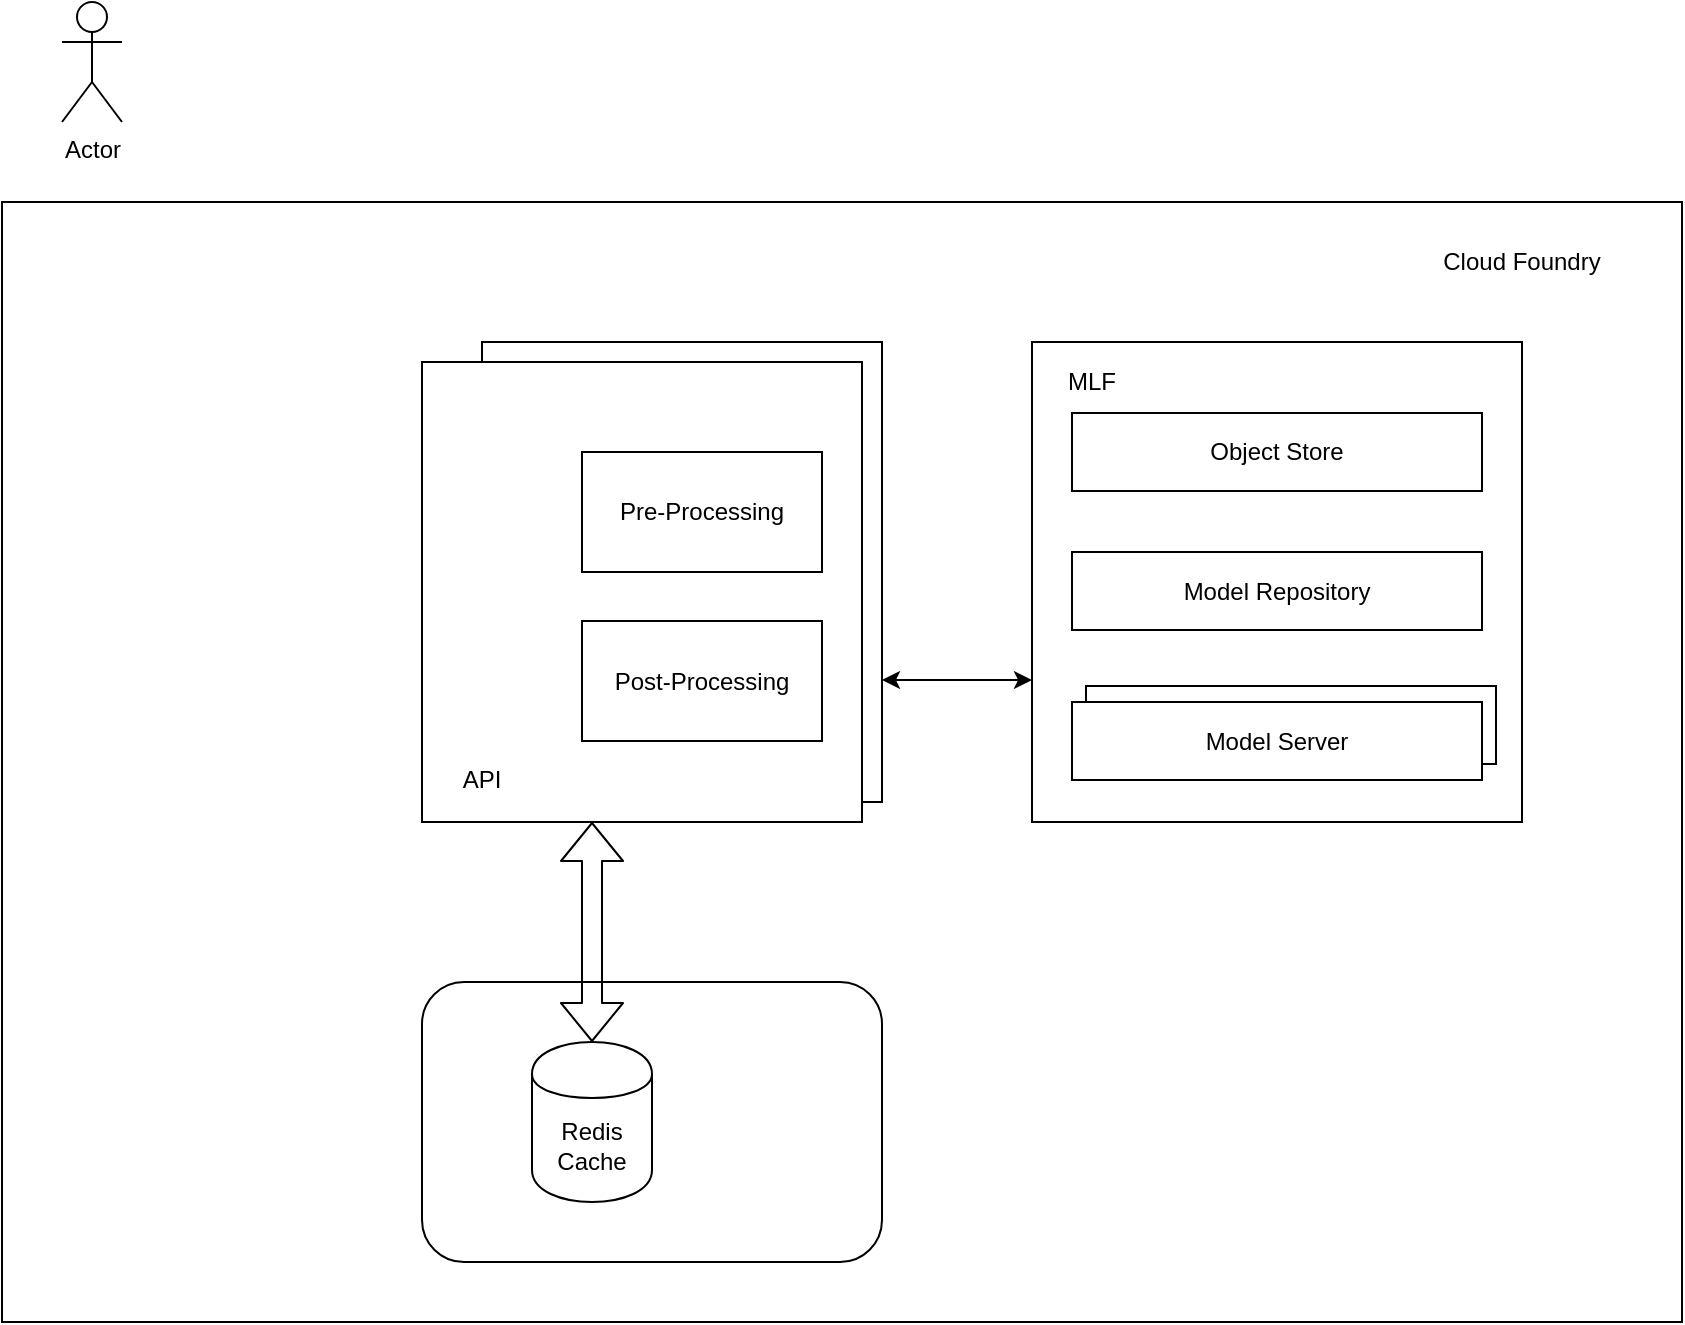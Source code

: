 <mxfile version="10.9.5" type="github"><diagram name="Page-1" id="929967ad-93f9-6ef4-fab6-5d389245f69c"><mxGraphModel dx="1186" dy="646" grid="1" gridSize="10" guides="1" tooltips="1" connect="1" arrows="1" fold="1" page="1" pageScale="1.5" pageWidth="1169" pageHeight="826" background="none" math="0" shadow="0"><root><mxCell id="0" style=";html=1;"/><mxCell id="1" style=";html=1;" parent="0"/><mxCell id="ygDPC_6SnGpxwCGqwaw9-22" value="" style="rounded=0;whiteSpace=wrap;html=1;" vertex="1" parent="1"><mxGeometry x="80" y="360" width="840" height="560" as="geometry"/></mxCell><mxCell id="ygDPC_6SnGpxwCGqwaw9-5" value="" style="rounded=0;whiteSpace=wrap;html=1;" vertex="1" parent="1"><mxGeometry x="595" y="430" width="245" height="240" as="geometry"/></mxCell><mxCell id="ygDPC_6SnGpxwCGqwaw9-20" value="Model Server" style="rounded=0;whiteSpace=wrap;html=1;" vertex="1" parent="1"><mxGeometry x="622" y="602" width="205" height="39" as="geometry"/></mxCell><mxCell id="ygDPC_6SnGpxwCGqwaw9-17" value="" style="rounded=1;whiteSpace=wrap;html=1;" vertex="1" parent="1"><mxGeometry x="290" y="750" width="230" height="140" as="geometry"/></mxCell><mxCell id="ygDPC_6SnGpxwCGqwaw9-2" value="" style="rounded=0;whiteSpace=wrap;html=1;" vertex="1" parent="1"><mxGeometry x="320" y="430" width="200" height="230" as="geometry"/></mxCell><mxCell id="ygDPC_6SnGpxwCGqwaw9-3" value="" style="rounded=0;whiteSpace=wrap;html=1;" vertex="1" parent="1"><mxGeometry x="290" y="440" width="220" height="230" as="geometry"/></mxCell><mxCell id="ygDPC_6SnGpxwCGqwaw9-4" value="API" style="text;html=1;strokeColor=none;fillColor=none;align=center;verticalAlign=middle;whiteSpace=wrap;rounded=0;" vertex="1" parent="1"><mxGeometry x="300" y="639" width="40" height="20" as="geometry"/></mxCell><mxCell id="ygDPC_6SnGpxwCGqwaw9-6" value="MLF" style="text;html=1;strokeColor=none;fillColor=none;align=center;verticalAlign=middle;whiteSpace=wrap;rounded=0;" vertex="1" parent="1"><mxGeometry x="605" y="440" width="40" height="20" as="geometry"/></mxCell><mxCell id="ygDPC_6SnGpxwCGqwaw9-7" value="Model Server" style="rounded=0;whiteSpace=wrap;html=1;" vertex="1" parent="1"><mxGeometry x="615" y="610" width="205" height="39" as="geometry"/></mxCell><mxCell id="ygDPC_6SnGpxwCGqwaw9-8" value="Model Repository" style="rounded=0;whiteSpace=wrap;html=1;" vertex="1" parent="1"><mxGeometry x="615" y="535" width="205" height="39" as="geometry"/></mxCell><mxCell id="ygDPC_6SnGpxwCGqwaw9-9" value="Redis Cache" style="shape=cylinder;whiteSpace=wrap;html=1;boundedLbl=1;backgroundOutline=1;" vertex="1" parent="1"><mxGeometry x="345" y="780" width="60" height="80" as="geometry"/></mxCell><mxCell id="ygDPC_6SnGpxwCGqwaw9-10" value="" style="shape=flexArrow;endArrow=classic;startArrow=classic;html=1;" edge="1" parent="1" source="ygDPC_6SnGpxwCGqwaw9-9"><mxGeometry width="50" height="50" relative="1" as="geometry"><mxPoint x="375" y="730" as="sourcePoint"/><mxPoint x="375" y="670" as="targetPoint"/></mxGeometry></mxCell><mxCell id="ygDPC_6SnGpxwCGqwaw9-11" value="" style="endArrow=classic;startArrow=classic;html=1;" edge="1" parent="1"><mxGeometry width="50" height="50" relative="1" as="geometry"><mxPoint x="520" y="599" as="sourcePoint"/><mxPoint x="595" y="599" as="targetPoint"/></mxGeometry></mxCell><mxCell id="ygDPC_6SnGpxwCGqwaw9-18" value="Pre-Processing" style="rounded=0;whiteSpace=wrap;html=1;" vertex="1" parent="1"><mxGeometry x="370" y="485" width="120" height="60" as="geometry"/></mxCell><mxCell id="ygDPC_6SnGpxwCGqwaw9-21" value="Post-Processing" style="rounded=0;whiteSpace=wrap;html=1;" vertex="1" parent="1"><mxGeometry x="370" y="569.5" width="120" height="60" as="geometry"/></mxCell><mxCell id="ygDPC_6SnGpxwCGqwaw9-23" value="Object Store" style="rounded=0;whiteSpace=wrap;html=1;" vertex="1" parent="1"><mxGeometry x="615" y="465.5" width="205" height="39" as="geometry"/></mxCell><mxCell id="ygDPC_6SnGpxwCGqwaw9-24" value="Cloud Foundry" style="text;html=1;strokeColor=none;fillColor=none;align=center;verticalAlign=middle;whiteSpace=wrap;rounded=0;" vertex="1" parent="1"><mxGeometry x="785" y="380" width="110" height="20" as="geometry"/></mxCell><mxCell id="ygDPC_6SnGpxwCGqwaw9-25" value="Actor" style="shape=umlActor;verticalLabelPosition=bottom;labelBackgroundColor=#ffffff;verticalAlign=top;html=1;outlineConnect=0;" vertex="1" parent="1"><mxGeometry x="110" y="260" width="30" height="60" as="geometry"/></mxCell></root></mxGraphModel></diagram></mxfile>